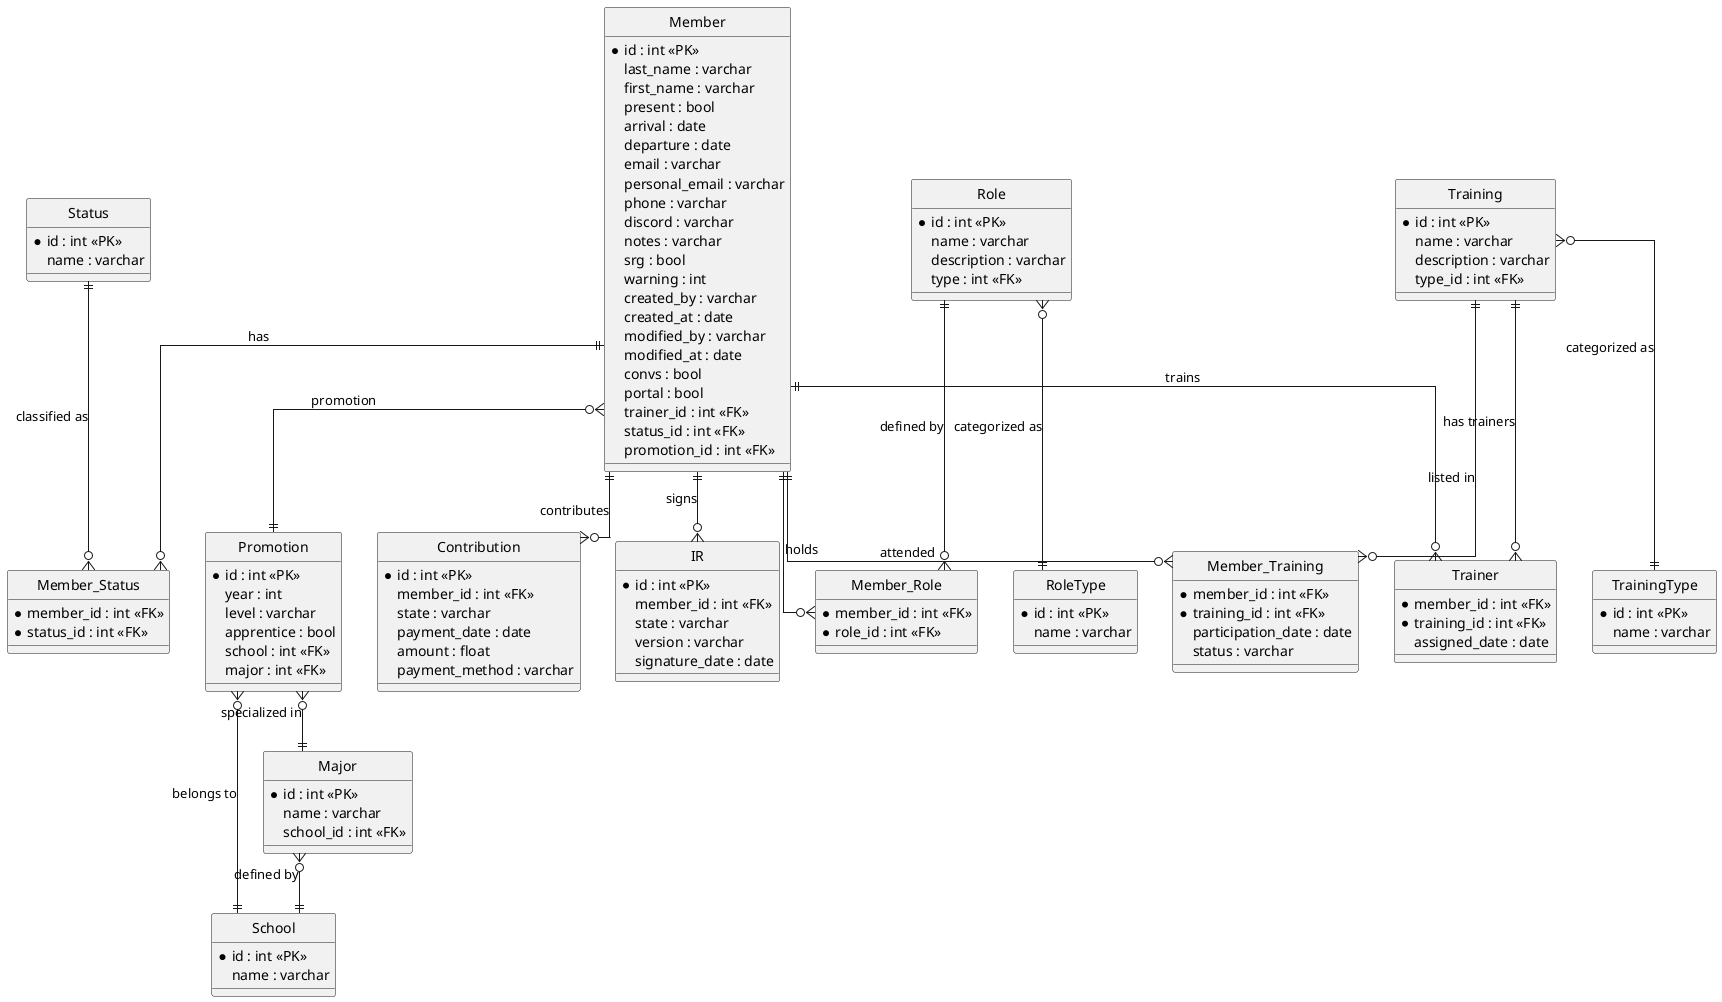 @startuml Register DataBase Schema v3
hide circle
skinparam linetype ortho

'========== MEMBER =========='
entity "Member" as M {
  *id : int <<PK>>
  last_name : varchar
  first_name : varchar
  present : bool
  arrival : date
  departure : date
  email : varchar
  personal_email : varchar
  phone : varchar
  discord : varchar
  notes : varchar
  srg : bool
  warning : int
  created_by : varchar
  created_at : date
  modified_by : varchar
  modified_at : date
  convs : bool
  portal : bool
  trainer_id : int <<FK>>
  status_id : int <<FK>>
  promotion_id : int <<FK>>
}

'========== STATUS =========='
entity "Status" as S {
  *id : int <<PK>>
  name : varchar
}

entity "Member_Status" as MS {
  *member_id : int <<FK>>
  *status_id : int <<FK>>
}

'========== PROMOTION =========='
entity "Promotion" as P {
  *id : int <<PK>>
  year : int
  level : varchar
  apprentice : bool
  school : int <<FK>>
  major : int <<FK>>
}

entity "School" as E {
  *id : int <<PK>>
  name : varchar
}

entity "Major" as MJ {
  *id : int <<PK>>
  name : varchar
  school_id : int <<FK>>
}


'========== CONTRIBUTION =========='
entity "Contribution" as C {
  *id : int <<PK>>
  member_id : int <<FK>>
  state : varchar
  payment_date : date
  amount : float
  payment_method : varchar
}

'========== INTERNAL REGULATION =========='
entity "IR" as IR {
  *id : int <<PK>>
  member_id : int <<FK>>
  state : varchar
  version : varchar
  signature_date : date
}

'========== ROLE =========='
entity "Role" as R {
  *id : int <<PK>>
  name : varchar
  description : varchar
  type : int <<FK>>
}

entity "RoleType" as RT {
  *id : int <<PK>>
  name : varchar
}

entity "Member_Role" as MR {
  *member_id : int <<FK>>
  *role_id : int <<FK>>
}

'========== TRAINING =========='
entity "Training" as T {
  *id : int <<PK>>
  name : varchar
  description : varchar
  type_id : int <<FK>>
}

entity "TrainingType" as TT {
  *id : int <<PK>>
  name : varchar
}

entity "Member_Training" as MT {
  *member_id : int <<FK>>
  *training_id : int <<FK>>
  participation_date : date
  status : varchar
}

'========== TRAINERS =========='

entity "Trainer" as MTR {
  *member_id : int <<FK>>
  *training_id : int <<FK>>
  assigned_date : date
}


'========== ASSOCIATIONS =========='
M ||--o{ MS : has
S ||--o{ MS : classified as
M }o--|| P : promotion
M ||--o{ C : contributes
M ||--o{ IR : signs
M ||--o{ MR : holds
R ||--o{ MR : defined by
M ||--o{ MT : attended
T ||--o{ MT : listed in
T }o--|| TT : categorized as
P }o--|| E : belongs to
P }o--|| MJ : specialized in
MJ }o--|| E : defined by
R }o--|| RT : categorized as
M ||--o{ MTR : trains
T ||--o{ MTR : has trainers

@enduml
